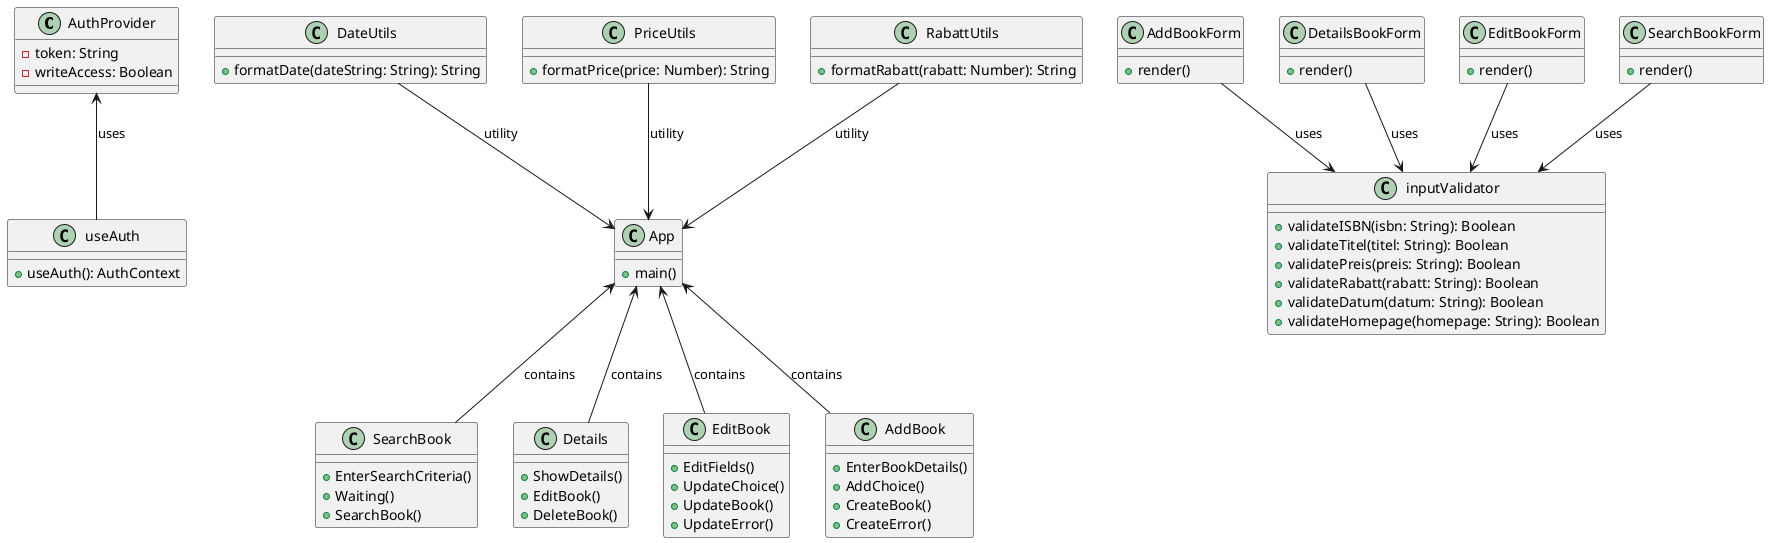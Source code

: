 @startuml Klassendiagramm
' Preview durch <Alt>d

class AuthProvider {
  - token: String
  - writeAccess: Boolean
}

class App {
  + main()
}

class SearchBook {
  + EnterSearchCriteria()
  + Waiting()
  + SearchBook()
}

class Details {
  + ShowDetails()
  + EditBook()
  + DeleteBook()
}

class EditBook {
  + EditFields()
  + UpdateChoice()
  + UpdateBook()
  + UpdateError()
}

class AddBook {
  + EnterBookDetails()
  + AddChoice()
  + CreateBook()
  + CreateError()
}

class useAuth {
  + useAuth(): AuthContext
}

class AddBookForm {
  + render()
}

class DetailsBookForm {
  + render()
}

class EditBookForm {
  + render()
}

class SearchBookForm {
  + render()
}

class DateUtils {
  + formatDate(dateString: String): String
}

class PriceUtils {
  + formatPrice(price: Number): String
}

class RabattUtils {
  + formatRabatt(rabatt: Number): String
}

class inputValidator {
  + validateISBN(isbn: String): Boolean
  + validateTitel(titel: String): Boolean
  + validatePreis(preis: String): Boolean
  + validateRabatt(rabatt: String): Boolean
  + validateDatum(datum: String): Boolean
  + validateHomepage(homepage: String): Boolean
}

AuthProvider <-- useAuth : uses
App <-- SearchBook : contains
App <-- Details : contains
App <-- EditBook : contains
App <-- AddBook : contains

AddBookForm --> inputValidator : uses
DetailsBookForm --> inputValidator : uses
EditBookForm --> inputValidator : uses
SearchBookForm --> inputValidator : uses

DateUtils --> App : utility
PriceUtils --> App : utility
RabattUtils --> App : utility

@enduml